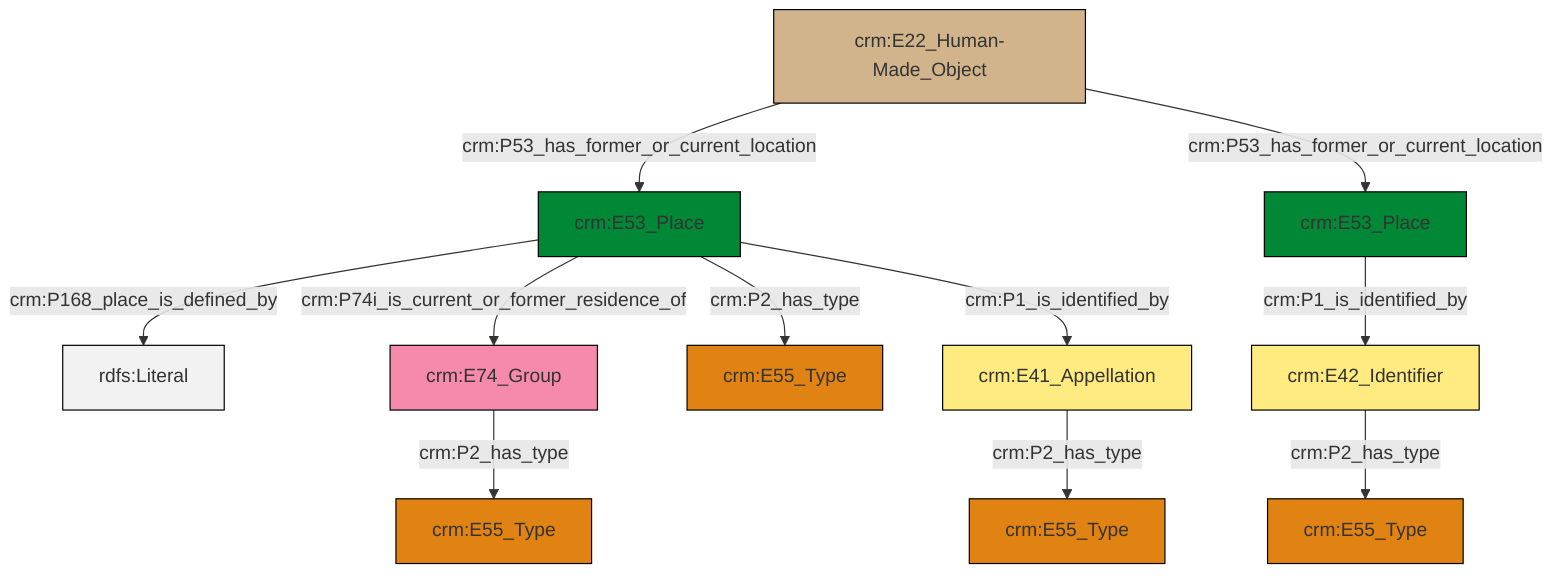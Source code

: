 graph TD
classDef Literal fill:#f2f2f2,stroke:#000000;
classDef CRM_Entity fill:#FFFFFF,stroke:#000000;
classDef Temporal_Entity fill:#00C9E6, stroke:#000000;
classDef Type fill:#E18312, stroke:#000000;
classDef Time-Span fill:#2C9C91, stroke:#000000;
classDef Appellation fill:#FFEB7F, stroke:#000000;
classDef Place fill:#008836, stroke:#000000;
classDef Persistent_Item fill:#B266B2, stroke:#000000;
classDef Conceptual_Object fill:#FFD700, stroke:#000000;
classDef Physical_Thing fill:#D2B48C, stroke:#000000;
classDef Actor fill:#f58aad, stroke:#000000;
classDef PC_Classes fill:#4ce600, stroke:#000000;
classDef Multi fill:#cccccc,stroke:#000000;

0["crm:E22_Human-Made_Object"]:::Physical_Thing -->|crm:P53_has_former_or_current_location| 1["crm:E53_Place"]:::Place
1["crm:E53_Place"]:::Place -->|crm:P168_place_is_defined_by| 4[rdfs:Literal]:::Literal
7["crm:E74_Group"]:::Actor -->|crm:P2_has_type| 8["crm:E55_Type"]:::Type
9["crm:E41_Appellation"]:::Appellation -->|crm:P2_has_type| 2["crm:E55_Type"]:::Type
5["crm:E42_Identifier"]:::Appellation -->|crm:P2_has_type| 15["crm:E55_Type"]:::Type
1["crm:E53_Place"]:::Place -->|crm:P74i_is_current_or_former_residence_of| 7["crm:E74_Group"]:::Actor
1["crm:E53_Place"]:::Place -->|crm:P2_has_type| 12["crm:E55_Type"]:::Type
1["crm:E53_Place"]:::Place -->|crm:P1_is_identified_by| 9["crm:E41_Appellation"]:::Appellation
0["crm:E22_Human-Made_Object"]:::Physical_Thing -->|crm:P53_has_former_or_current_location| 16["crm:E53_Place"]:::Place
16["crm:E53_Place"]:::Place -->|crm:P1_is_identified_by| 5["crm:E42_Identifier"]:::Appellation